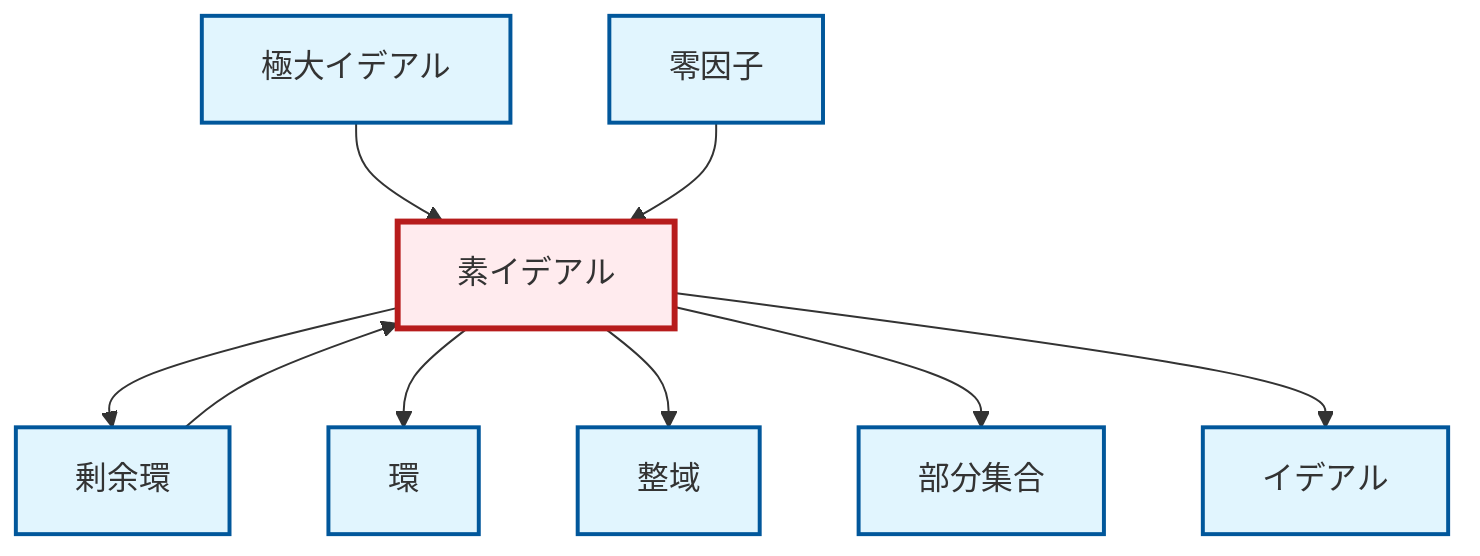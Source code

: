 graph TD
    classDef definition fill:#e1f5fe,stroke:#01579b,stroke-width:2px
    classDef theorem fill:#f3e5f5,stroke:#4a148c,stroke-width:2px
    classDef axiom fill:#fff3e0,stroke:#e65100,stroke-width:2px
    classDef example fill:#e8f5e9,stroke:#1b5e20,stroke-width:2px
    classDef current fill:#ffebee,stroke:#b71c1c,stroke-width:3px
    def-ring["環"]:::definition
    def-zero-divisor["零因子"]:::definition
    def-integral-domain["整域"]:::definition
    def-prime-ideal["素イデアル"]:::definition
    def-subset["部分集合"]:::definition
    def-ideal["イデアル"]:::definition
    def-maximal-ideal["極大イデアル"]:::definition
    def-quotient-ring["剰余環"]:::definition
    def-prime-ideal --> def-quotient-ring
    def-prime-ideal --> def-ring
    def-maximal-ideal --> def-prime-ideal
    def-zero-divisor --> def-prime-ideal
    def-quotient-ring --> def-prime-ideal
    def-prime-ideal --> def-integral-domain
    def-prime-ideal --> def-subset
    def-prime-ideal --> def-ideal
    class def-prime-ideal current